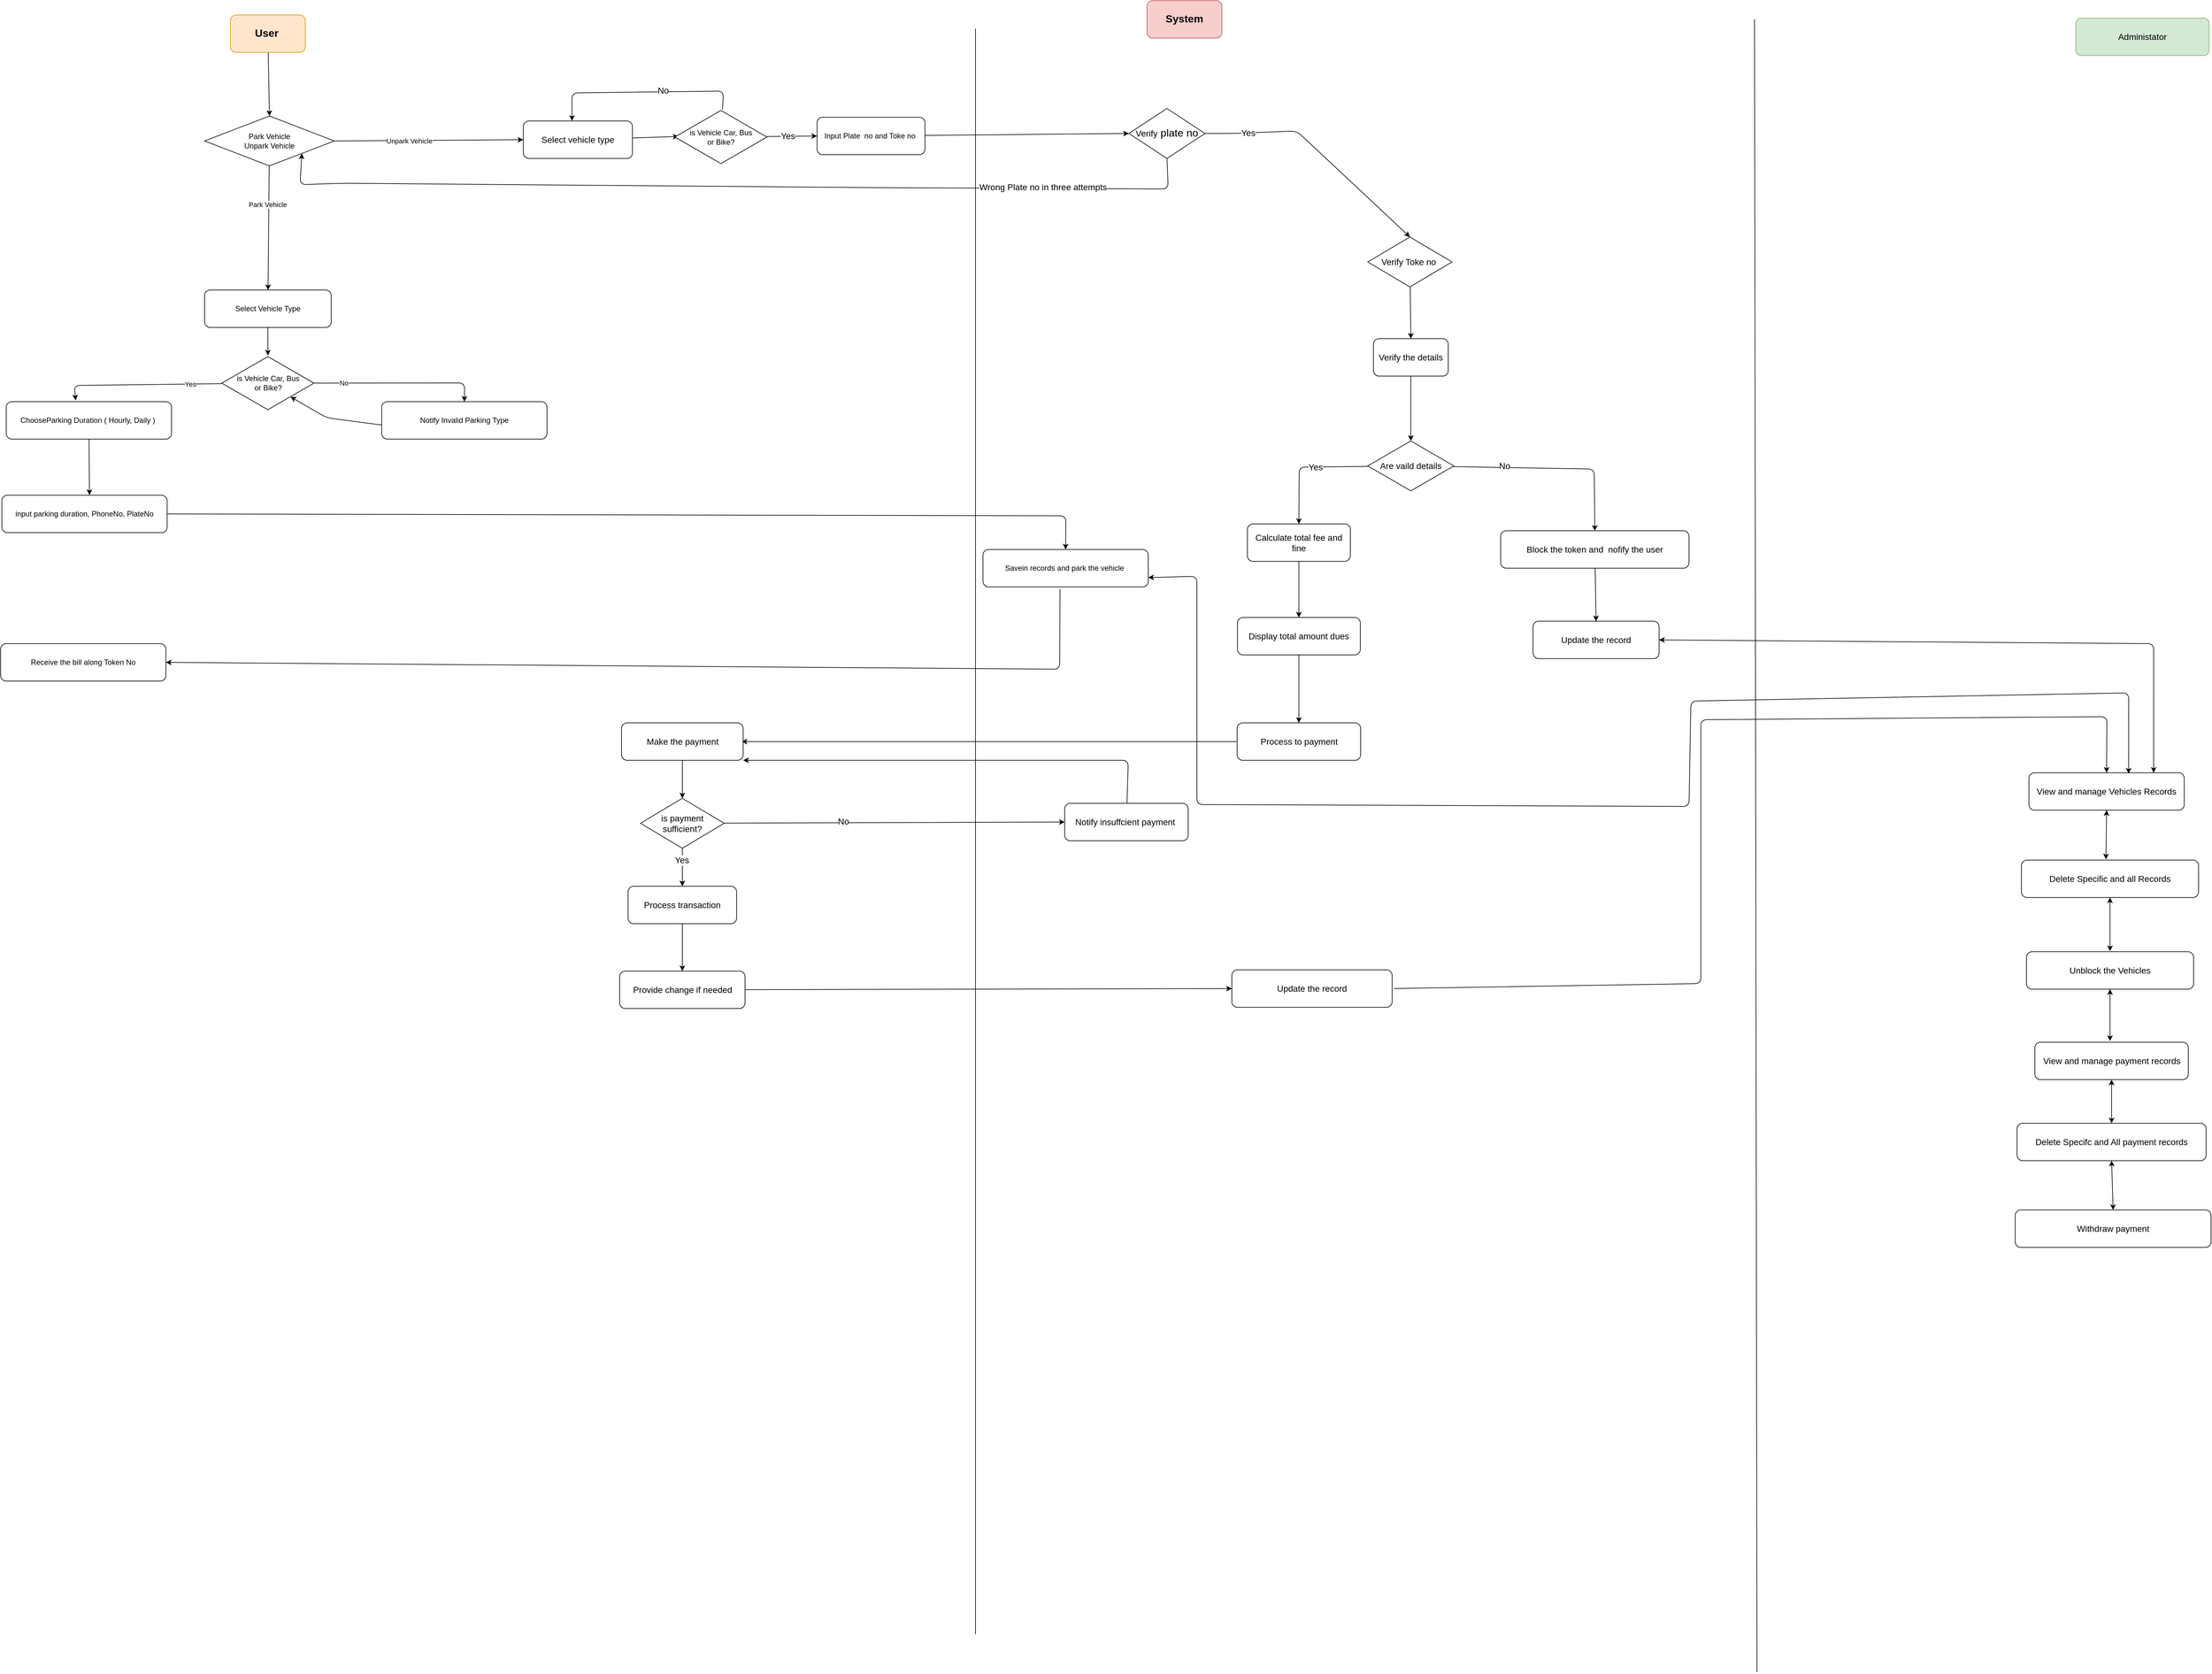 <mxfile>
    <diagram id="bKJB_dMMpdPQS8RIXe4k" name="Page-1">
        <mxGraphModel dx="4372" dy="2696" grid="0" gridSize="10" guides="1" tooltips="1" connect="1" arrows="1" fold="1" page="1" pageScale="1" pageWidth="850" pageHeight="1100" background="#ffffff" math="0" shadow="0">
            <root>
                <mxCell id="0"/>
                <mxCell id="1" parent="0"/>
                <mxCell id="4" style="edgeStyle=none;html=1;exitX=0.5;exitY=1;exitDx=0;exitDy=0;" edge="1" parent="1" source="2" target="3">
                    <mxGeometry relative="1" as="geometry"/>
                </mxCell>
                <mxCell id="2" value="Select Vehicle Type" style="rounded=1;whiteSpace=wrap;html=1;" vertex="1" parent="1">
                    <mxGeometry x="62" y="104" width="203" height="60" as="geometry"/>
                </mxCell>
                <mxCell id="8" style="edgeStyle=none;html=1;entryX=0.42;entryY=-0.034;entryDx=0;entryDy=0;entryPerimeter=0;" edge="1" parent="1" source="3" target="6">
                    <mxGeometry relative="1" as="geometry">
                        <Array as="points">
                            <mxPoint x="-147" y="257"/>
                        </Array>
                    </mxGeometry>
                </mxCell>
                <mxCell id="17" value="Yes" style="edgeLabel;html=1;align=center;verticalAlign=middle;resizable=0;points=[];" vertex="1" connectable="0" parent="8">
                    <mxGeometry x="-0.608" relative="1" as="geometry">
                        <mxPoint as="offset"/>
                    </mxGeometry>
                </mxCell>
                <mxCell id="10" style="edgeStyle=none;html=1;entryX=0.5;entryY=0;entryDx=0;entryDy=0;" edge="1" parent="1" source="3" target="9">
                    <mxGeometry relative="1" as="geometry">
                        <Array as="points">
                            <mxPoint x="479" y="253"/>
                        </Array>
                    </mxGeometry>
                </mxCell>
                <mxCell id="18" value="No" style="edgeLabel;html=1;align=center;verticalAlign=middle;resizable=0;points=[];" vertex="1" connectable="0" parent="10">
                    <mxGeometry x="-0.652" relative="1" as="geometry">
                        <mxPoint as="offset"/>
                    </mxGeometry>
                </mxCell>
                <mxCell id="3" value="is Vehicle Car, Bus&lt;br&gt;or Bike?" style="html=1;whiteSpace=wrap;aspect=fixed;shape=isoRectangle;" vertex="1" parent="1">
                    <mxGeometry x="89.66" y="209" width="147.67" height="88.6" as="geometry"/>
                </mxCell>
                <mxCell id="12" style="edgeStyle=none;html=1;entryX=0.53;entryY=-0.006;entryDx=0;entryDy=0;entryPerimeter=0;" edge="1" parent="1" source="6" target="11">
                    <mxGeometry relative="1" as="geometry"/>
                </mxCell>
                <mxCell id="6" value="ChooseParking Duration ( Hourly, Daily )&amp;nbsp;" style="rounded=1;whiteSpace=wrap;html=1;" vertex="1" parent="1">
                    <mxGeometry x="-256" y="283" width="265" height="60" as="geometry"/>
                </mxCell>
                <mxCell id="19" style="edgeStyle=none;html=1;exitX=-0.001;exitY=0.622;exitDx=0;exitDy=0;exitPerimeter=0;entryX=0.746;entryY=0.747;entryDx=0;entryDy=0;entryPerimeter=0;" edge="1" parent="1" source="9" target="3">
                    <mxGeometry relative="1" as="geometry">
                        <mxPoint x="203" y="279" as="targetPoint"/>
                        <Array as="points">
                            <mxPoint x="258" y="309"/>
                        </Array>
                    </mxGeometry>
                </mxCell>
                <mxCell id="9" value="Notify Invalid Parking Type" style="rounded=1;whiteSpace=wrap;html=1;" vertex="1" parent="1">
                    <mxGeometry x="346" y="283" width="265" height="60" as="geometry"/>
                </mxCell>
                <mxCell id="14" style="edgeStyle=none;html=1;exitX=1;exitY=0.5;exitDx=0;exitDy=0;entryX=0.5;entryY=0;entryDx=0;entryDy=0;" edge="1" parent="1" source="11" target="13">
                    <mxGeometry relative="1" as="geometry">
                        <Array as="points">
                            <mxPoint x="1443" y="466"/>
                        </Array>
                    </mxGeometry>
                </mxCell>
                <mxCell id="11" value="input parking duration, PhoneNo, PlateNo" style="rounded=1;whiteSpace=wrap;html=1;" vertex="1" parent="1">
                    <mxGeometry x="-263" y="433" width="265" height="60" as="geometry"/>
                </mxCell>
                <mxCell id="16" style="edgeStyle=none;html=1;entryX=1;entryY=0.5;entryDx=0;entryDy=0;exitX=0.466;exitY=1.059;exitDx=0;exitDy=0;exitPerimeter=0;" edge="1" parent="1" source="13" target="15">
                    <mxGeometry relative="1" as="geometry">
                        <Array as="points">
                            <mxPoint x="1433" y="712"/>
                        </Array>
                    </mxGeometry>
                </mxCell>
                <mxCell id="13" value="Savein records and park the vehicle&amp;nbsp;" style="rounded=1;whiteSpace=wrap;html=1;" vertex="1" parent="1">
                    <mxGeometry x="1310" y="520" width="265" height="60" as="geometry"/>
                </mxCell>
                <mxCell id="15" value="Receive the bill along Token No" style="rounded=1;whiteSpace=wrap;html=1;" vertex="1" parent="1">
                    <mxGeometry x="-265" y="671" width="265" height="60" as="geometry"/>
                </mxCell>
                <mxCell id="22" style="edgeStyle=none;html=1;" edge="1" parent="1" source="21" target="2">
                    <mxGeometry relative="1" as="geometry"/>
                </mxCell>
                <mxCell id="28" value="Park Vehicle" style="edgeLabel;html=1;align=center;verticalAlign=middle;resizable=0;points=[];" vertex="1" connectable="0" parent="22">
                    <mxGeometry x="-0.383" y="-2" relative="1" as="geometry">
                        <mxPoint as="offset"/>
                    </mxGeometry>
                </mxCell>
                <mxCell id="49" style="edgeStyle=none;html=1;exitX=1;exitY=0.5;exitDx=0;exitDy=0;fontSize=17;entryX=0;entryY=0.5;entryDx=0;entryDy=0;" edge="1" parent="1" source="21" target="61">
                    <mxGeometry relative="1" as="geometry">
                        <mxPoint x="571.4" y="-123" as="targetPoint"/>
                    </mxGeometry>
                </mxCell>
                <mxCell id="50" value="&lt;font style=&quot;font-size: 11px;&quot;&gt;Unpark Vehicle&lt;/font&gt;" style="edgeLabel;html=1;align=center;verticalAlign=middle;resizable=0;points=[];fontSize=17;" vertex="1" connectable="0" parent="49">
                    <mxGeometry x="-0.203" y="-2" relative="1" as="geometry">
                        <mxPoint x="-1" y="-2" as="offset"/>
                    </mxGeometry>
                </mxCell>
                <mxCell id="21" value="Park Vehicle&lt;br&gt;Unpark Vehicle" style="rhombus;whiteSpace=wrap;html=1;" vertex="1" parent="1">
                    <mxGeometry x="62.0" y="-175" width="208" height="80" as="geometry"/>
                </mxCell>
                <mxCell id="46" value="" style="endArrow=none;html=1;" edge="1" parent="1">
                    <mxGeometry width="50" height="50" relative="1" as="geometry">
                        <mxPoint x="1298" y="2259.2" as="sourcePoint"/>
                        <mxPoint x="1298" y="-315" as="targetPoint"/>
                    </mxGeometry>
                </mxCell>
                <mxCell id="48" style="edgeStyle=none;html=1;entryX=0.5;entryY=0;entryDx=0;entryDy=0;fontSize=17;" edge="1" parent="1" source="47" target="21">
                    <mxGeometry relative="1" as="geometry"/>
                </mxCell>
                <mxCell id="47" value="&lt;b&gt;&lt;font style=&quot;font-size: 17px;&quot;&gt;User&amp;nbsp;&lt;/font&gt;&lt;/b&gt;" style="rounded=1;whiteSpace=wrap;html=1;fillColor=#ffe6cc;strokeColor=#d79b00;" vertex="1" parent="1">
                    <mxGeometry x="103.5" y="-337" width="120" height="60" as="geometry"/>
                </mxCell>
                <mxCell id="57" style="edgeStyle=none;html=1;entryX=0;entryY=0.5;entryDx=0;entryDy=0;fontSize=14;" edge="1" parent="1" source="51" target="56">
                    <mxGeometry relative="1" as="geometry"/>
                </mxCell>
                <mxCell id="51" value="&lt;font style=&quot;font-size: 12px;&quot;&gt;Input Plate&amp;nbsp; no and Toke no&amp;nbsp;&lt;/font&gt;" style="rounded=1;whiteSpace=wrap;html=1;fontSize=10;" vertex="1" parent="1">
                    <mxGeometry x="1044" y="-173" width="173" height="60" as="geometry"/>
                </mxCell>
                <mxCell id="53" value="&lt;b&gt;&lt;font style=&quot;font-size: 17px;&quot;&gt;System&lt;/font&gt;&lt;/b&gt;" style="rounded=1;whiteSpace=wrap;html=1;fontSize=11;fillColor=#f8cecc;strokeColor=#b85450;" vertex="1" parent="1">
                    <mxGeometry x="1573" y="-360" width="120" height="60" as="geometry"/>
                </mxCell>
                <mxCell id="58" style="edgeStyle=none;html=1;entryX=1;entryY=1;entryDx=0;entryDy=0;fontSize=14;exitX=0.5;exitY=1;exitDx=0;exitDy=0;" edge="1" parent="1" source="56" target="21">
                    <mxGeometry relative="1" as="geometry">
                        <mxPoint x="1698.213" y="-112.995" as="sourcePoint"/>
                        <mxPoint x="288.576" y="-108.52" as="targetPoint"/>
                        <Array as="points">
                            <mxPoint x="1607" y="-58"/>
                            <mxPoint x="1136" y="-60.2"/>
                            <mxPoint x="286" y="-67.2"/>
                            <mxPoint x="215" y="-65"/>
                        </Array>
                    </mxGeometry>
                </mxCell>
                <mxCell id="59" value="Wrong Plate no in three attempts" style="edgeLabel;html=1;align=center;verticalAlign=middle;resizable=0;points=[];fontSize=14;" vertex="1" connectable="0" parent="58">
                    <mxGeometry x="-0.816" relative="1" as="geometry">
                        <mxPoint x="-113" y="-3" as="offset"/>
                    </mxGeometry>
                </mxCell>
                <mxCell id="72" style="edgeStyle=none;html=1;entryX=0.5;entryY=0;entryDx=0;entryDy=0;fontSize=14;" edge="1" parent="1" source="56" target="71">
                    <mxGeometry relative="1" as="geometry">
                        <Array as="points">
                            <mxPoint x="1711" y="-147"/>
                            <mxPoint x="1813" y="-151"/>
                        </Array>
                    </mxGeometry>
                </mxCell>
                <mxCell id="73" value="Yes" style="edgeLabel;html=1;align=center;verticalAlign=middle;resizable=0;points=[];fontSize=14;" vertex="1" connectable="0" parent="72">
                    <mxGeometry x="-0.651" relative="1" as="geometry">
                        <mxPoint as="offset"/>
                    </mxGeometry>
                </mxCell>
                <mxCell id="56" value="&lt;font style=&quot;font-size: 14px;&quot;&gt;Verify&lt;/font&gt;&amp;nbsp;plate no" style="rhombus;whiteSpace=wrap;html=1;fontSize=17;" vertex="1" parent="1">
                    <mxGeometry x="1544" y="-187" width="122" height="80" as="geometry"/>
                </mxCell>
                <mxCell id="66" style="edgeStyle=none;html=1;entryX=0.04;entryY=0.49;entryDx=0;entryDy=0;entryPerimeter=0;fontSize=14;" edge="1" parent="1" source="61" target="65">
                    <mxGeometry relative="1" as="geometry"/>
                </mxCell>
                <mxCell id="61" value="Select vehicle type" style="rounded=1;whiteSpace=wrap;html=1;fontSize=14;" vertex="1" parent="1">
                    <mxGeometry x="573" y="-167" width="175" height="60" as="geometry"/>
                </mxCell>
                <mxCell id="67" style="edgeStyle=none;html=1;entryX=0;entryY=0.5;entryDx=0;entryDy=0;fontSize=14;" edge="1" parent="1" source="65" target="51">
                    <mxGeometry relative="1" as="geometry"/>
                </mxCell>
                <mxCell id="70" value="Yes" style="edgeLabel;html=1;align=center;verticalAlign=middle;resizable=0;points=[];fontSize=14;" vertex="1" connectable="0" parent="67">
                    <mxGeometry x="-0.526" y="3" relative="1" as="geometry">
                        <mxPoint x="14" y="2" as="offset"/>
                    </mxGeometry>
                </mxCell>
                <mxCell id="68" style="edgeStyle=none;html=1;entryX=0.446;entryY=-0.003;entryDx=0;entryDy=0;entryPerimeter=0;fontSize=14;" edge="1" parent="1" source="65" target="61">
                    <mxGeometry relative="1" as="geometry">
                        <Array as="points">
                            <mxPoint x="894" y="-215"/>
                            <mxPoint x="651" y="-212"/>
                        </Array>
                    </mxGeometry>
                </mxCell>
                <mxCell id="69" value="No" style="edgeLabel;html=1;align=center;verticalAlign=middle;resizable=0;points=[];fontSize=14;" vertex="1" connectable="0" parent="68">
                    <mxGeometry x="-0.201" y="-2" relative="1" as="geometry">
                        <mxPoint as="offset"/>
                    </mxGeometry>
                </mxCell>
                <mxCell id="65" value="is Vehicle Car, Bus&lt;br&gt;or Bike?" style="html=1;whiteSpace=wrap;aspect=fixed;shape=isoRectangle;" vertex="1" parent="1">
                    <mxGeometry x="816" y="-185.6" width="147.67" height="88.6" as="geometry"/>
                </mxCell>
                <mxCell id="76" style="edgeStyle=none;html=1;entryX=0.5;entryY=0;entryDx=0;entryDy=0;fontSize=14;" edge="1" parent="1" source="71" target="75">
                    <mxGeometry relative="1" as="geometry"/>
                </mxCell>
                <mxCell id="71" value="Verify Toke no&amp;nbsp;" style="rhombus;whiteSpace=wrap;html=1;fontSize=14;" vertex="1" parent="1">
                    <mxGeometry x="1927" y="19" width="135" height="80" as="geometry"/>
                </mxCell>
                <mxCell id="78" style="edgeStyle=none;html=1;entryX=0.5;entryY=0;entryDx=0;entryDy=0;fontSize=14;" edge="1" parent="1" source="75" target="77">
                    <mxGeometry relative="1" as="geometry"/>
                </mxCell>
                <mxCell id="75" value="Verify the details" style="rounded=1;whiteSpace=wrap;html=1;fontSize=14;" vertex="1" parent="1">
                    <mxGeometry x="1936" y="182" width="120" height="60" as="geometry"/>
                </mxCell>
                <mxCell id="82" style="edgeStyle=none;html=1;entryX=0.5;entryY=0;entryDx=0;entryDy=0;fontSize=14;" edge="1" parent="1" source="77" target="81">
                    <mxGeometry relative="1" as="geometry">
                        <Array as="points">
                            <mxPoint x="1817" y="388"/>
                        </Array>
                    </mxGeometry>
                </mxCell>
                <mxCell id="97" value="Yes" style="edgeLabel;html=1;align=center;verticalAlign=middle;resizable=0;points=[];fontSize=14;" vertex="1" connectable="0" parent="82">
                    <mxGeometry x="-0.157" relative="1" as="geometry">
                        <mxPoint as="offset"/>
                    </mxGeometry>
                </mxCell>
                <mxCell id="99" style="edgeStyle=none;html=1;entryX=0.5;entryY=0;entryDx=0;entryDy=0;fontSize=14;" edge="1" parent="1" source="77" target="98">
                    <mxGeometry relative="1" as="geometry">
                        <Array as="points">
                            <mxPoint x="2290" y="391"/>
                        </Array>
                    </mxGeometry>
                </mxCell>
                <mxCell id="100" value="No" style="edgeLabel;html=1;align=center;verticalAlign=middle;resizable=0;points=[];fontSize=14;" vertex="1" connectable="0" parent="99">
                    <mxGeometry x="-0.491" y="3" relative="1" as="geometry">
                        <mxPoint as="offset"/>
                    </mxGeometry>
                </mxCell>
                <mxCell id="77" value="Are vaild details" style="rhombus;whiteSpace=wrap;html=1;fontSize=14;" vertex="1" parent="1">
                    <mxGeometry x="1927" y="346" width="138" height="80" as="geometry"/>
                </mxCell>
                <mxCell id="84" style="edgeStyle=none;html=1;fontSize=14;" edge="1" parent="1" source="81" target="83">
                    <mxGeometry relative="1" as="geometry"/>
                </mxCell>
                <mxCell id="81" value="Calculate total fee and fine" style="rounded=1;whiteSpace=wrap;html=1;fontSize=14;" vertex="1" parent="1">
                    <mxGeometry x="1734" y="479" width="165" height="60" as="geometry"/>
                </mxCell>
                <mxCell id="86" style="edgeStyle=none;html=1;fontSize=14;" edge="1" parent="1" source="83" target="85">
                    <mxGeometry relative="1" as="geometry"/>
                </mxCell>
                <mxCell id="83" value="Display total amount dues" style="rounded=1;whiteSpace=wrap;html=1;fontSize=14;" vertex="1" parent="1">
                    <mxGeometry x="1718" y="629" width="197" height="60" as="geometry"/>
                </mxCell>
                <mxCell id="88" style="edgeStyle=none;html=1;fontSize=14;" edge="1" parent="1" source="85">
                    <mxGeometry relative="1" as="geometry">
                        <mxPoint x="923" y="828" as="targetPoint"/>
                    </mxGeometry>
                </mxCell>
                <mxCell id="85" value="Process to payment" style="rounded=1;whiteSpace=wrap;html=1;fontSize=14;" vertex="1" parent="1">
                    <mxGeometry x="1717.5" y="798" width="198" height="60" as="geometry"/>
                </mxCell>
                <mxCell id="90" style="edgeStyle=none;html=1;fontSize=14;" edge="1" parent="1" source="87" target="89">
                    <mxGeometry relative="1" as="geometry"/>
                </mxCell>
                <mxCell id="87" value="Make the payment" style="rounded=1;whiteSpace=wrap;html=1;fontSize=14;" vertex="1" parent="1">
                    <mxGeometry x="730.5" y="798" width="195" height="60" as="geometry"/>
                </mxCell>
                <mxCell id="92" style="edgeStyle=none;html=1;exitX=0.5;exitY=1;exitDx=0;exitDy=0;fontSize=14;" edge="1" parent="1" source="89" target="91">
                    <mxGeometry relative="1" as="geometry"/>
                </mxCell>
                <mxCell id="109" value="Yes" style="edgeLabel;html=1;align=center;verticalAlign=middle;resizable=0;points=[];fontSize=14;" vertex="1" connectable="0" parent="92">
                    <mxGeometry x="-0.39" y="-1" relative="1" as="geometry">
                        <mxPoint as="offset"/>
                    </mxGeometry>
                </mxCell>
                <mxCell id="106" style="edgeStyle=none;html=1;entryX=0;entryY=0.5;entryDx=0;entryDy=0;fontSize=14;" edge="1" parent="1" source="89" target="105">
                    <mxGeometry relative="1" as="geometry"/>
                </mxCell>
                <mxCell id="107" value="No" style="edgeLabel;html=1;align=center;verticalAlign=middle;resizable=0;points=[];fontSize=14;" vertex="1" connectable="0" parent="106">
                    <mxGeometry x="-0.301" y="2" relative="1" as="geometry">
                        <mxPoint as="offset"/>
                    </mxGeometry>
                </mxCell>
                <mxCell id="89" value="is payment sufficient?" style="rhombus;whiteSpace=wrap;html=1;fontSize=14;" vertex="1" parent="1">
                    <mxGeometry x="761" y="919" width="134" height="80" as="geometry"/>
                </mxCell>
                <mxCell id="94" style="edgeStyle=none;html=1;entryX=0.5;entryY=0;entryDx=0;entryDy=0;fontSize=14;" edge="1" parent="1" source="91" target="93">
                    <mxGeometry relative="1" as="geometry"/>
                </mxCell>
                <mxCell id="91" value="Process transaction" style="rounded=1;whiteSpace=wrap;html=1;fontSize=14;" vertex="1" parent="1">
                    <mxGeometry x="741" y="1060" width="174" height="60" as="geometry"/>
                </mxCell>
                <mxCell id="96" style="edgeStyle=none;html=1;entryX=0;entryY=0.5;entryDx=0;entryDy=0;fontSize=14;" edge="1" parent="1" source="93" target="95">
                    <mxGeometry relative="1" as="geometry"/>
                </mxCell>
                <mxCell id="93" value="Provide change if needed" style="rounded=1;whiteSpace=wrap;html=1;fontSize=14;" vertex="1" parent="1">
                    <mxGeometry x="727.5" y="1196" width="201" height="60" as="geometry"/>
                </mxCell>
                <mxCell id="119" style="edgeStyle=none;html=1;fontSize=14;entryX=0.5;entryY=0;entryDx=0;entryDy=0;" edge="1" parent="1" target="113">
                    <mxGeometry relative="1" as="geometry">
                        <mxPoint x="2836.716" y="786.337" as="targetPoint"/>
                        <mxPoint x="1969" y="1224" as="sourcePoint"/>
                        <Array as="points">
                            <mxPoint x="2461" y="1216"/>
                            <mxPoint x="2461" y="793"/>
                            <mxPoint x="3112" y="788"/>
                        </Array>
                    </mxGeometry>
                </mxCell>
                <mxCell id="95" value="Update the record" style="rounded=1;whiteSpace=wrap;html=1;fontSize=14;" vertex="1" parent="1">
                    <mxGeometry x="1709" y="1194" width="257" height="60" as="geometry"/>
                </mxCell>
                <mxCell id="102" style="edgeStyle=none;html=1;entryX=0.5;entryY=0;entryDx=0;entryDy=0;fontSize=14;" edge="1" parent="1" source="98" target="101">
                    <mxGeometry relative="1" as="geometry"/>
                </mxCell>
                <mxCell id="98" value="Block the token and&amp;nbsp; nofify the user" style="rounded=1;whiteSpace=wrap;html=1;fontSize=14;" vertex="1" parent="1">
                    <mxGeometry x="2140" y="490" width="302" height="60" as="geometry"/>
                </mxCell>
                <mxCell id="101" value="Update the record" style="rounded=1;whiteSpace=wrap;html=1;fontSize=14;" vertex="1" parent="1">
                    <mxGeometry x="2192" y="635" width="202" height="60" as="geometry"/>
                </mxCell>
                <mxCell id="108" style="edgeStyle=none;html=1;entryX=1;entryY=1;entryDx=0;entryDy=0;fontSize=14;" edge="1" parent="1" source="105" target="87">
                    <mxGeometry relative="1" as="geometry">
                        <Array as="points">
                            <mxPoint x="1543" y="858"/>
                        </Array>
                    </mxGeometry>
                </mxCell>
                <mxCell id="105" value="Notify insuffcient payment&amp;nbsp;" style="rounded=1;whiteSpace=wrap;html=1;fontSize=14;" vertex="1" parent="1">
                    <mxGeometry x="1441" y="927" width="198" height="60" as="geometry"/>
                </mxCell>
                <mxCell id="110" value="" style="endArrow=none;html=1;fontSize=14;" edge="1" parent="1">
                    <mxGeometry width="50" height="50" relative="1" as="geometry">
                        <mxPoint x="2551" y="2320.01" as="sourcePoint"/>
                        <mxPoint x="2547" y="-329.989" as="targetPoint"/>
                    </mxGeometry>
                </mxCell>
                <mxCell id="112" value="Administator" style="rounded=1;whiteSpace=wrap;html=1;fontSize=14;fillColor=#d5e8d4;strokeColor=#82b366;" vertex="1" parent="1">
                    <mxGeometry x="3062" y="-332" width="214" height="60" as="geometry"/>
                </mxCell>
                <mxCell id="113" value="View and manage Vehicles Records" style="rounded=1;whiteSpace=wrap;html=1;fontSize=14;" vertex="1" parent="1">
                    <mxGeometry x="2987" y="878" width="249" height="60" as="geometry"/>
                </mxCell>
                <mxCell id="114" value="Delete Specific and all Records" style="rounded=1;whiteSpace=wrap;html=1;fontSize=14;" vertex="1" parent="1">
                    <mxGeometry x="2975" y="1018" width="284" height="60" as="geometry"/>
                </mxCell>
                <mxCell id="116" value="Unblock the Vehicles" style="rounded=1;whiteSpace=wrap;html=1;fontSize=14;" vertex="1" parent="1">
                    <mxGeometry x="2983" y="1165" width="268" height="60" as="geometry"/>
                </mxCell>
                <mxCell id="117" value="View and manage payment records" style="rounded=1;whiteSpace=wrap;html=1;fontSize=14;" vertex="1" parent="1">
                    <mxGeometry x="2996.5" y="1310" width="246" height="60" as="geometry"/>
                </mxCell>
                <mxCell id="118" value="Delete Specifc and All payment records" style="rounded=1;whiteSpace=wrap;html=1;fontSize=14;" vertex="1" parent="1">
                    <mxGeometry x="2968" y="1440" width="303" height="60" as="geometry"/>
                </mxCell>
                <mxCell id="123" value="" style="endArrow=classic;startArrow=classic;html=1;fontSize=14;entryX=0.5;entryY=1;entryDx=0;entryDy=0;exitX=0.477;exitY=-0.021;exitDx=0;exitDy=0;exitPerimeter=0;" edge="1" parent="1" source="114" target="113">
                    <mxGeometry width="50" height="50" relative="1" as="geometry">
                        <mxPoint x="2878" y="1127" as="sourcePoint"/>
                        <mxPoint x="2928" y="1077" as="targetPoint"/>
                    </mxGeometry>
                </mxCell>
                <mxCell id="124" value="" style="endArrow=classic;startArrow=classic;html=1;fontSize=14;entryX=0.5;entryY=1;entryDx=0;entryDy=0;" edge="1" parent="1" target="114">
                    <mxGeometry width="50" height="50" relative="1" as="geometry">
                        <mxPoint x="3117" y="1164" as="sourcePoint"/>
                        <mxPoint x="2928" y="1077" as="targetPoint"/>
                    </mxGeometry>
                </mxCell>
                <mxCell id="125" value="" style="endArrow=classic;startArrow=classic;html=1;fontSize=14;entryX=0.5;entryY=1;entryDx=0;entryDy=0;" edge="1" parent="1" target="116">
                    <mxGeometry width="50" height="50" relative="1" as="geometry">
                        <mxPoint x="3117" y="1308" as="sourcePoint"/>
                        <mxPoint x="2928" y="1077" as="targetPoint"/>
                    </mxGeometry>
                </mxCell>
                <mxCell id="126" value="" style="endArrow=classic;startArrow=classic;html=1;fontSize=14;entryX=0.5;entryY=1;entryDx=0;entryDy=0;exitX=0.5;exitY=0;exitDx=0;exitDy=0;" edge="1" parent="1" source="118" target="117">
                    <mxGeometry width="50" height="50" relative="1" as="geometry">
                        <mxPoint x="2878" y="1215" as="sourcePoint"/>
                        <mxPoint x="2928" y="1165" as="targetPoint"/>
                    </mxGeometry>
                </mxCell>
                <mxCell id="128" value="Withdraw payment" style="rounded=1;whiteSpace=wrap;html=1;fontSize=14;" vertex="1" parent="1">
                    <mxGeometry x="2965" y="1579" width="314" height="60" as="geometry"/>
                </mxCell>
                <mxCell id="129" value="" style="endArrow=classic;startArrow=classic;html=1;fontSize=14;entryX=0.5;entryY=1;entryDx=0;entryDy=0;exitX=0.5;exitY=0;exitDx=0;exitDy=0;" edge="1" parent="1" source="128" target="118">
                    <mxGeometry width="50" height="50" relative="1" as="geometry">
                        <mxPoint x="2878" y="1539" as="sourcePoint"/>
                        <mxPoint x="2928" y="1489" as="targetPoint"/>
                    </mxGeometry>
                </mxCell>
                <mxCell id="130" value="" style="endArrow=classic;startArrow=classic;html=1;fontSize=14;exitX=1;exitY=0.75;exitDx=0;exitDy=0;entryX=0.642;entryY=0.022;entryDx=0;entryDy=0;entryPerimeter=0;" edge="1" parent="1" source="13" target="113">
                    <mxGeometry width="50" height="50" relative="1" as="geometry">
                        <mxPoint x="1488" y="900" as="sourcePoint"/>
                        <mxPoint x="2442" y="730" as="targetPoint"/>
                        <Array as="points">
                            <mxPoint x="1653" y="563"/>
                            <mxPoint x="1653" y="895"/>
                            <mxPoint x="1653" y="929"/>
                            <mxPoint x="2442" y="932"/>
                            <mxPoint x="2445" y="763"/>
                            <mxPoint x="3147" y="750"/>
                        </Array>
                    </mxGeometry>
                </mxCell>
                <mxCell id="131" value="" style="endArrow=classic;startArrow=classic;html=1;fontSize=14;entryX=0.803;entryY=0;entryDx=0;entryDy=0;entryPerimeter=0;exitX=1;exitY=0.5;exitDx=0;exitDy=0;" edge="1" parent="1" source="101" target="113">
                    <mxGeometry width="50" height="50" relative="1" as="geometry">
                        <mxPoint x="2730" y="978" as="sourcePoint"/>
                        <mxPoint x="2780" y="928" as="targetPoint"/>
                        <Array as="points">
                            <mxPoint x="3187" y="671"/>
                        </Array>
                    </mxGeometry>
                </mxCell>
            </root>
        </mxGraphModel>
    </diagram>
</mxfile>